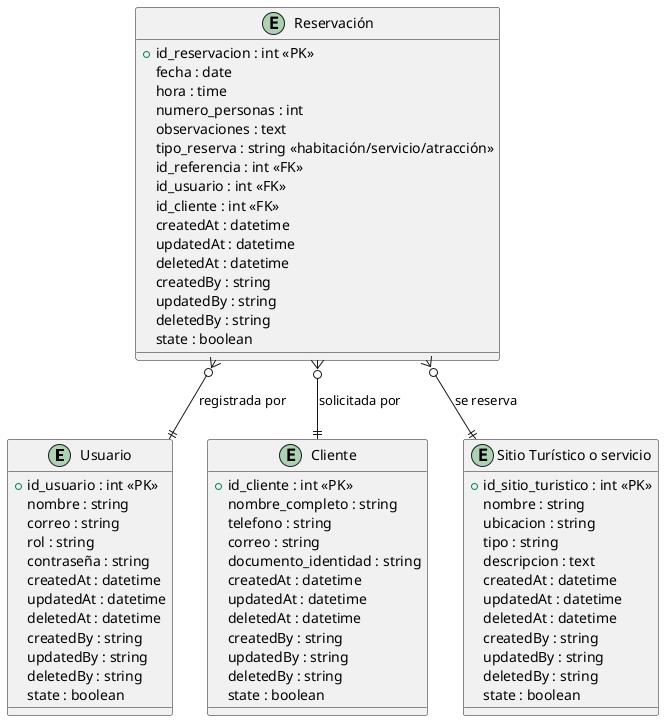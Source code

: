 @startuml ModeloDatosExploraNeiva

entity "Usuario" as Usuario {
  +id_usuario : int <<PK>>
  nombre : string
  correo : string
  rol : string
  contraseña : string
  createdAt : datetime
  updatedAt : datetime
  deletedAt : datetime
  createdBy : string
  updatedBy : string
  deletedBy : string
  state : boolean
}

entity "Cliente" as Cliente {
  +id_cliente : int <<PK>>
  nombre_completo : string
  telefono : string
  correo : string
  documento_identidad : string
  createdAt : datetime
  updatedAt : datetime
  deletedAt : datetime
  createdBy : string
  updatedBy : string
  deletedBy : string
  state : boolean
}

entity "Reservación" as Reservacion {
  +id_reservacion : int <<PK>>
  fecha : date
  hora : time
  numero_personas : int
  observaciones : text
  tipo_reserva : string <<habitación/servicio/atracción>>
  id_referencia : int <<FK>>
  id_usuario : int <<FK>>
  id_cliente : int <<FK>>
  createdAt : datetime
  updatedAt : datetime
  deletedAt : datetime
  createdBy : string
  updatedBy : string
  deletedBy : string
  state : boolean
}

entity "Sitio Turístico o servicio" as Sitio {
  +id_sitio_turistico : int <<PK>>
  nombre : string
  ubicacion : string
  tipo : string
  descripcion : text
  createdAt : datetime
  updatedAt : datetime
  deletedAt : datetime
  createdBy : string
  updatedBy : string
  deletedBy : string
  state : boolean
}


' Relaciones claras y directas
Reservacion }o--|| Usuario : "registrada por"
Reservacion }o--|| Cliente : "solicitada por"
Reservacion }o--|| Sitio   : "se reserva"

@enduml

